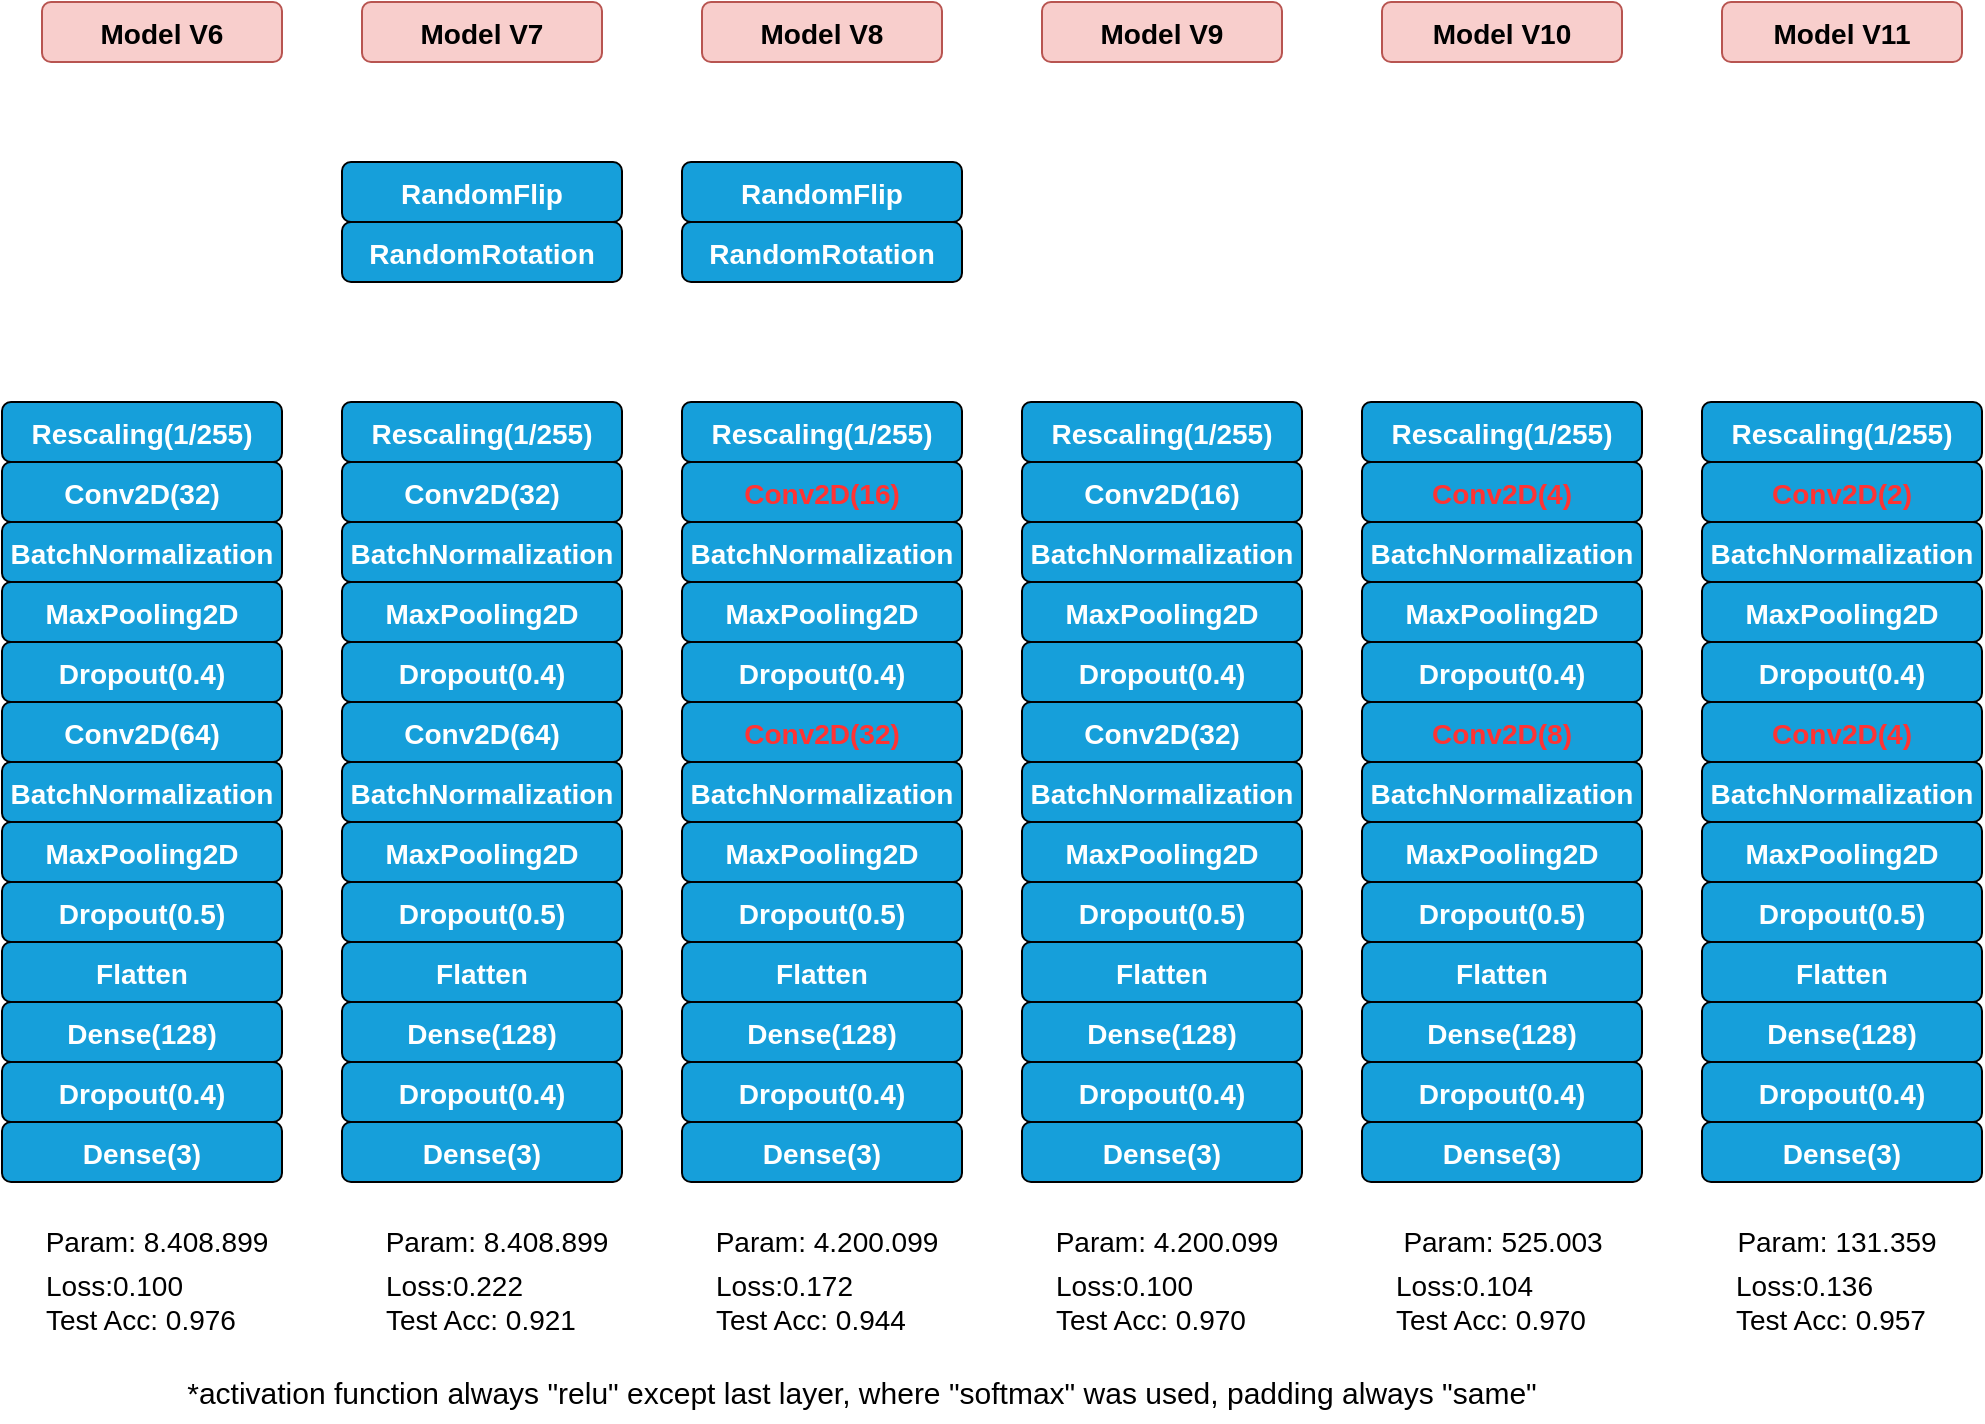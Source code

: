 <mxfile version="24.3.1" type="device">
  <diagram name="Page-1" id="97916047-d0de-89f5-080d-49f4d83e522f">
    <mxGraphModel dx="1562" dy="816" grid="1" gridSize="10" guides="1" tooltips="1" connect="1" arrows="1" fold="1" page="1" pageScale="1.5" pageWidth="1169" pageHeight="827" background="none" math="0" shadow="0">
      <root>
        <mxCell id="0" />
        <mxCell id="1" parent="0" />
        <mxCell id="12" value="Conv2D(32)" style="rounded=1;fillColor=#169fda;strokeColor=default;shadow=0;gradientColor=none;fontStyle=1;fontColor=#FFFFFF;fontSize=14;" parent="1" vertex="1">
          <mxGeometry x="240" y="630" width="140" height="30" as="geometry" />
        </mxCell>
        <mxCell id="16" value="MaxPooling2D" style="rounded=1;fillColor=#169fda;strokeColor=default;shadow=0;gradientColor=none;fontStyle=1;fontColor=#FFFFFF;fontSize=14;" parent="1" vertex="1">
          <mxGeometry x="240" y="690" width="140" height="30" as="geometry" />
        </mxCell>
        <mxCell id="21" value="Conv2D(64)" style="rounded=1;fillColor=#169fda;strokeColor=default;shadow=0;gradientColor=none;fontStyle=1;fontColor=#FFFFFF;fontSize=14;" parent="1" vertex="1">
          <mxGeometry x="240" y="750" width="140" height="30" as="geometry" />
        </mxCell>
        <mxCell id="22" value="Flatten" style="rounded=1;fillColor=#169fda;strokeColor=default;shadow=0;gradientColor=none;fontStyle=1;fontColor=#FFFFFF;fontSize=14;" parent="1" vertex="1">
          <mxGeometry x="240" y="870" width="140" height="30" as="geometry" />
        </mxCell>
        <mxCell id="26" value="Dense(128)" style="rounded=1;fillColor=#169fda;strokeColor=default;shadow=0;gradientColor=none;fontStyle=1;fontColor=#FFFFFF;fontSize=14;" parent="1" vertex="1">
          <mxGeometry x="240" y="900" width="140" height="30" as="geometry" />
        </mxCell>
        <mxCell id="27" value="Dense(3)" style="rounded=1;fillColor=#169fda;strokeColor=default;shadow=0;gradientColor=none;fontStyle=1;fontColor=#FFFFFF;fontSize=14;" parent="1" vertex="1">
          <mxGeometry x="240" y="960" width="140" height="30" as="geometry" />
        </mxCell>
        <mxCell id="SRwk9jK4E6UFYqEUvpnX-55" value="MaxPooling2D" style="rounded=1;fillColor=#169fda;strokeColor=default;shadow=0;gradientColor=none;fontStyle=1;fontColor=#FFFFFF;fontSize=14;" parent="1" vertex="1">
          <mxGeometry x="240" y="810" width="140" height="30" as="geometry" />
        </mxCell>
        <mxCell id="SRwk9jK4E6UFYqEUvpnX-64" value="Model V6" style="rounded=1;fillColor=#f8cecc;strokeColor=#b85450;shadow=0;fontStyle=1;fontSize=14;" parent="1" vertex="1">
          <mxGeometry x="260" y="400" width="120" height="30" as="geometry" />
        </mxCell>
        <mxCell id="SRwk9jK4E6UFYqEUvpnX-69" value="Model V7" style="rounded=1;fillColor=#f8cecc;strokeColor=#b85450;shadow=0;fontStyle=1;fontSize=14;" parent="1" vertex="1">
          <mxGeometry x="420" y="400" width="120" height="30" as="geometry" />
        </mxCell>
        <mxCell id="SRwk9jK4E6UFYqEUvpnX-81" value="Model V8" style="rounded=1;fillColor=#f8cecc;strokeColor=#b85450;shadow=0;fontStyle=1;fontSize=14;" parent="1" vertex="1">
          <mxGeometry x="590" y="400" width="120" height="30" as="geometry" />
        </mxCell>
        <mxCell id="SRwk9jK4E6UFYqEUvpnX-132" value="Model V9" style="rounded=1;fillColor=#f8cecc;strokeColor=#b85450;shadow=0;fontStyle=1;fontSize=14;" parent="1" vertex="1">
          <mxGeometry x="760" y="400" width="120" height="30" as="geometry" />
        </mxCell>
        <mxCell id="SRwk9jK4E6UFYqEUvpnX-133" value="Model V10" style="rounded=1;fillColor=#f8cecc;strokeColor=#b85450;shadow=0;fontStyle=1;fontSize=14;" parent="1" vertex="1">
          <mxGeometry x="930" y="400" width="120" height="30" as="geometry" />
        </mxCell>
        <mxCell id="SRwk9jK4E6UFYqEUvpnX-134" value="&lt;font style=&quot;font-size: 15px;&quot;&gt;*activation function always &quot;relu&quot; except last layer, where &quot;softmax&quot; was used, padding always &quot;same&quot;&lt;br&gt;&lt;/font&gt;" style="text;strokeColor=none;align=center;fillColor=none;html=1;verticalAlign=middle;whiteSpace=wrap;rounded=0;" parent="1" vertex="1">
          <mxGeometry x="260" y="1080" width="820" height="30" as="geometry" />
        </mxCell>
        <mxCell id="AYVebz1ddLBmzG1IyRJC-27" value="Rescaling(1/255)" style="rounded=1;fillColor=#169fda;strokeColor=default;shadow=0;gradientColor=none;fontStyle=1;fontColor=#FFFFFF;fontSize=14;" vertex="1" parent="1">
          <mxGeometry x="240" y="600" width="140" height="30" as="geometry" />
        </mxCell>
        <mxCell id="AYVebz1ddLBmzG1IyRJC-28" value="BatchNormalization" style="rounded=1;fillColor=#169fda;strokeColor=default;shadow=0;gradientColor=none;fontStyle=1;fontColor=#FFFFFF;fontSize=14;" vertex="1" parent="1">
          <mxGeometry x="240" y="660" width="140" height="30" as="geometry" />
        </mxCell>
        <mxCell id="AYVebz1ddLBmzG1IyRJC-29" value="Dropout(0.4)" style="rounded=1;fillColor=#169fda;strokeColor=default;shadow=0;gradientColor=none;fontStyle=1;fontColor=#FFFFFF;fontSize=14;" vertex="1" parent="1">
          <mxGeometry x="240" y="720" width="140" height="30" as="geometry" />
        </mxCell>
        <mxCell id="AYVebz1ddLBmzG1IyRJC-30" value="BatchNormalization" style="rounded=1;fillColor=#169fda;strokeColor=default;shadow=0;gradientColor=none;fontStyle=1;fontColor=#FFFFFF;fontSize=14;" vertex="1" parent="1">
          <mxGeometry x="240" y="780" width="140" height="30" as="geometry" />
        </mxCell>
        <mxCell id="AYVebz1ddLBmzG1IyRJC-31" value="Dropout(0.5)" style="rounded=1;fillColor=#169fda;strokeColor=default;shadow=0;gradientColor=none;fontStyle=1;fontColor=#FFFFFF;fontSize=14;" vertex="1" parent="1">
          <mxGeometry x="240" y="840" width="140" height="30" as="geometry" />
        </mxCell>
        <mxCell id="AYVebz1ddLBmzG1IyRJC-32" value="Dropout(0.4)" style="rounded=1;fillColor=#169fda;strokeColor=default;shadow=0;gradientColor=none;fontStyle=1;fontColor=#FFFFFF;fontSize=14;" vertex="1" parent="1">
          <mxGeometry x="240" y="930" width="140" height="30" as="geometry" />
        </mxCell>
        <mxCell id="AYVebz1ddLBmzG1IyRJC-33" value="Conv2D(32)" style="rounded=1;fillColor=#169fda;strokeColor=default;shadow=0;gradientColor=none;fontStyle=1;fontColor=#FFFFFF;fontSize=14;" vertex="1" parent="1">
          <mxGeometry x="410" y="630" width="140" height="30" as="geometry" />
        </mxCell>
        <mxCell id="AYVebz1ddLBmzG1IyRJC-34" value="MaxPooling2D" style="rounded=1;fillColor=#169fda;strokeColor=default;shadow=0;gradientColor=none;fontStyle=1;fontColor=#FFFFFF;fontSize=14;" vertex="1" parent="1">
          <mxGeometry x="410" y="690" width="140" height="30" as="geometry" />
        </mxCell>
        <mxCell id="AYVebz1ddLBmzG1IyRJC-35" value="Conv2D(64)" style="rounded=1;fillColor=#169fda;strokeColor=default;shadow=0;gradientColor=none;fontStyle=1;fontColor=#FFFFFF;fontSize=14;" vertex="1" parent="1">
          <mxGeometry x="410" y="750" width="140" height="30" as="geometry" />
        </mxCell>
        <mxCell id="AYVebz1ddLBmzG1IyRJC-36" value="Flatten" style="rounded=1;fillColor=#169fda;strokeColor=default;shadow=0;gradientColor=none;fontStyle=1;fontColor=#FFFFFF;fontSize=14;" vertex="1" parent="1">
          <mxGeometry x="410" y="870" width="140" height="30" as="geometry" />
        </mxCell>
        <mxCell id="AYVebz1ddLBmzG1IyRJC-37" value="Dense(128)" style="rounded=1;fillColor=#169fda;strokeColor=default;shadow=0;gradientColor=none;fontStyle=1;fontColor=#FFFFFF;fontSize=14;" vertex="1" parent="1">
          <mxGeometry x="410" y="900" width="140" height="30" as="geometry" />
        </mxCell>
        <mxCell id="AYVebz1ddLBmzG1IyRJC-38" value="Dense(3)" style="rounded=1;fillColor=#169fda;strokeColor=default;shadow=0;gradientColor=none;fontStyle=1;fontColor=#FFFFFF;fontSize=14;" vertex="1" parent="1">
          <mxGeometry x="410" y="960" width="140" height="30" as="geometry" />
        </mxCell>
        <mxCell id="AYVebz1ddLBmzG1IyRJC-39" value="MaxPooling2D" style="rounded=1;fillColor=#169fda;strokeColor=default;shadow=0;gradientColor=none;fontStyle=1;fontColor=#FFFFFF;fontSize=14;" vertex="1" parent="1">
          <mxGeometry x="410" y="810" width="140" height="30" as="geometry" />
        </mxCell>
        <mxCell id="AYVebz1ddLBmzG1IyRJC-40" value="Rescaling(1/255)" style="rounded=1;fillColor=#169fda;strokeColor=default;shadow=0;gradientColor=none;fontStyle=1;fontColor=#FFFFFF;fontSize=14;" vertex="1" parent="1">
          <mxGeometry x="410" y="600" width="140" height="30" as="geometry" />
        </mxCell>
        <mxCell id="AYVebz1ddLBmzG1IyRJC-41" value="BatchNormalization" style="rounded=1;fillColor=#169fda;strokeColor=default;shadow=0;gradientColor=none;fontStyle=1;fontColor=#FFFFFF;fontSize=14;" vertex="1" parent="1">
          <mxGeometry x="410" y="660" width="140" height="30" as="geometry" />
        </mxCell>
        <mxCell id="AYVebz1ddLBmzG1IyRJC-42" value="Dropout(0.4)" style="rounded=1;fillColor=#169fda;strokeColor=default;shadow=0;gradientColor=none;fontStyle=1;fontColor=#FFFFFF;fontSize=14;" vertex="1" parent="1">
          <mxGeometry x="410" y="720" width="140" height="30" as="geometry" />
        </mxCell>
        <mxCell id="AYVebz1ddLBmzG1IyRJC-43" value="BatchNormalization" style="rounded=1;fillColor=#169fda;strokeColor=default;shadow=0;gradientColor=none;fontStyle=1;fontColor=#FFFFFF;fontSize=14;" vertex="1" parent="1">
          <mxGeometry x="410" y="780" width="140" height="30" as="geometry" />
        </mxCell>
        <mxCell id="AYVebz1ddLBmzG1IyRJC-44" value="Dropout(0.5)" style="rounded=1;fillColor=#169fda;strokeColor=default;shadow=0;gradientColor=none;fontStyle=1;fontColor=#FFFFFF;fontSize=14;" vertex="1" parent="1">
          <mxGeometry x="410" y="840" width="140" height="30" as="geometry" />
        </mxCell>
        <mxCell id="AYVebz1ddLBmzG1IyRJC-45" value="Dropout(0.4)" style="rounded=1;fillColor=#169fda;strokeColor=default;shadow=0;gradientColor=none;fontStyle=1;fontColor=#FFFFFF;fontSize=14;" vertex="1" parent="1">
          <mxGeometry x="410" y="930" width="140" height="30" as="geometry" />
        </mxCell>
        <mxCell id="AYVebz1ddLBmzG1IyRJC-46" value="RandomFlip" style="rounded=1;fillColor=#169fda;strokeColor=default;shadow=0;gradientColor=none;fontStyle=1;fontColor=#FFFFFF;fontSize=14;" vertex="1" parent="1">
          <mxGeometry x="410" y="480" width="140" height="30" as="geometry" />
        </mxCell>
        <mxCell id="AYVebz1ddLBmzG1IyRJC-47" value="RandomRotation" style="rounded=1;fillColor=#169fda;strokeColor=default;shadow=0;gradientColor=none;fontStyle=1;fontColor=#FFFFFF;fontSize=14;" vertex="1" parent="1">
          <mxGeometry x="410" y="510" width="140" height="30" as="geometry" />
        </mxCell>
        <mxCell id="AYVebz1ddLBmzG1IyRJC-48" value="Conv2D(16)" style="rounded=1;fillColor=#169fda;strokeColor=default;shadow=0;gradientColor=none;fontStyle=1;fontColor=#FF3333;fontSize=14;" vertex="1" parent="1">
          <mxGeometry x="580" y="630" width="140" height="30" as="geometry" />
        </mxCell>
        <mxCell id="AYVebz1ddLBmzG1IyRJC-49" value="MaxPooling2D" style="rounded=1;fillColor=#169fda;strokeColor=default;shadow=0;gradientColor=none;fontStyle=1;fontColor=#FFFFFF;fontSize=14;" vertex="1" parent="1">
          <mxGeometry x="580" y="690" width="140" height="30" as="geometry" />
        </mxCell>
        <mxCell id="AYVebz1ddLBmzG1IyRJC-50" value="Conv2D(32)" style="rounded=1;fillColor=#169fda;strokeColor=default;shadow=0;gradientColor=none;fontStyle=1;fontColor=#FF3333;fontSize=14;" vertex="1" parent="1">
          <mxGeometry x="580" y="750" width="140" height="30" as="geometry" />
        </mxCell>
        <mxCell id="AYVebz1ddLBmzG1IyRJC-51" value="Flatten" style="rounded=1;fillColor=#169fda;strokeColor=default;shadow=0;gradientColor=none;fontStyle=1;fontColor=#FFFFFF;fontSize=14;" vertex="1" parent="1">
          <mxGeometry x="580" y="870" width="140" height="30" as="geometry" />
        </mxCell>
        <mxCell id="AYVebz1ddLBmzG1IyRJC-52" value="Dense(128)" style="rounded=1;fillColor=#169fda;strokeColor=default;shadow=0;gradientColor=none;fontStyle=1;fontColor=#FFFFFF;fontSize=14;" vertex="1" parent="1">
          <mxGeometry x="580" y="900" width="140" height="30" as="geometry" />
        </mxCell>
        <mxCell id="AYVebz1ddLBmzG1IyRJC-53" value="Dense(3)" style="rounded=1;fillColor=#169fda;strokeColor=default;shadow=0;gradientColor=none;fontStyle=1;fontColor=#FFFFFF;fontSize=14;" vertex="1" parent="1">
          <mxGeometry x="580" y="960" width="140" height="30" as="geometry" />
        </mxCell>
        <mxCell id="AYVebz1ddLBmzG1IyRJC-54" value="MaxPooling2D" style="rounded=1;fillColor=#169fda;strokeColor=default;shadow=0;gradientColor=none;fontStyle=1;fontColor=#FFFFFF;fontSize=14;" vertex="1" parent="1">
          <mxGeometry x="580" y="810" width="140" height="30" as="geometry" />
        </mxCell>
        <mxCell id="AYVebz1ddLBmzG1IyRJC-55" value="Rescaling(1/255)" style="rounded=1;fillColor=#169fda;strokeColor=default;shadow=0;gradientColor=none;fontStyle=1;fontColor=#FFFFFF;fontSize=14;" vertex="1" parent="1">
          <mxGeometry x="580" y="600" width="140" height="30" as="geometry" />
        </mxCell>
        <mxCell id="AYVebz1ddLBmzG1IyRJC-56" value="BatchNormalization" style="rounded=1;fillColor=#169fda;strokeColor=default;shadow=0;gradientColor=none;fontStyle=1;fontColor=#FFFFFF;fontSize=14;" vertex="1" parent="1">
          <mxGeometry x="580" y="660" width="140" height="30" as="geometry" />
        </mxCell>
        <mxCell id="AYVebz1ddLBmzG1IyRJC-57" value="Dropout(0.4)" style="rounded=1;fillColor=#169fda;strokeColor=default;shadow=0;gradientColor=none;fontStyle=1;fontColor=#FFFFFF;fontSize=14;" vertex="1" parent="1">
          <mxGeometry x="580" y="720" width="140" height="30" as="geometry" />
        </mxCell>
        <mxCell id="AYVebz1ddLBmzG1IyRJC-58" value="BatchNormalization" style="rounded=1;fillColor=#169fda;strokeColor=default;shadow=0;gradientColor=none;fontStyle=1;fontColor=#FFFFFF;fontSize=14;" vertex="1" parent="1">
          <mxGeometry x="580" y="780" width="140" height="30" as="geometry" />
        </mxCell>
        <mxCell id="AYVebz1ddLBmzG1IyRJC-59" value="Dropout(0.5)" style="rounded=1;fillColor=#169fda;strokeColor=default;shadow=0;gradientColor=none;fontStyle=1;fontColor=#FFFFFF;fontSize=14;" vertex="1" parent="1">
          <mxGeometry x="580" y="840" width="140" height="30" as="geometry" />
        </mxCell>
        <mxCell id="AYVebz1ddLBmzG1IyRJC-60" value="Dropout(0.4)" style="rounded=1;fillColor=#169fda;strokeColor=default;shadow=0;gradientColor=none;fontStyle=1;fontColor=#FFFFFF;fontSize=14;" vertex="1" parent="1">
          <mxGeometry x="580" y="930" width="140" height="30" as="geometry" />
        </mxCell>
        <mxCell id="AYVebz1ddLBmzG1IyRJC-61" value="RandomFlip" style="rounded=1;fillColor=#169fda;strokeColor=default;shadow=0;gradientColor=none;fontStyle=1;fontColor=#FFFFFF;fontSize=14;" vertex="1" parent="1">
          <mxGeometry x="580" y="480" width="140" height="30" as="geometry" />
        </mxCell>
        <mxCell id="AYVebz1ddLBmzG1IyRJC-62" value="RandomRotation" style="rounded=1;fillColor=#169fda;strokeColor=default;shadow=0;gradientColor=none;fontStyle=1;fontColor=#FFFFFF;fontSize=14;" vertex="1" parent="1">
          <mxGeometry x="580" y="510" width="140" height="30" as="geometry" />
        </mxCell>
        <mxCell id="AYVebz1ddLBmzG1IyRJC-63" value="Conv2D(16)" style="rounded=1;fillColor=#169fda;strokeColor=default;shadow=0;gradientColor=none;fontStyle=1;fontColor=#FFFFFF;fontSize=14;" vertex="1" parent="1">
          <mxGeometry x="750" y="630" width="140" height="30" as="geometry" />
        </mxCell>
        <mxCell id="AYVebz1ddLBmzG1IyRJC-64" value="MaxPooling2D" style="rounded=1;fillColor=#169fda;strokeColor=default;shadow=0;gradientColor=none;fontStyle=1;fontColor=#FFFFFF;fontSize=14;" vertex="1" parent="1">
          <mxGeometry x="750" y="690" width="140" height="30" as="geometry" />
        </mxCell>
        <mxCell id="AYVebz1ddLBmzG1IyRJC-65" value="Conv2D(32)" style="rounded=1;fillColor=#169fda;strokeColor=default;shadow=0;gradientColor=none;fontStyle=1;fontColor=#FFFFFF;fontSize=14;" vertex="1" parent="1">
          <mxGeometry x="750" y="750" width="140" height="30" as="geometry" />
        </mxCell>
        <mxCell id="AYVebz1ddLBmzG1IyRJC-66" value="Flatten" style="rounded=1;fillColor=#169fda;strokeColor=default;shadow=0;gradientColor=none;fontStyle=1;fontColor=#FFFFFF;fontSize=14;" vertex="1" parent="1">
          <mxGeometry x="750" y="870" width="140" height="30" as="geometry" />
        </mxCell>
        <mxCell id="AYVebz1ddLBmzG1IyRJC-67" value="Dense(128)" style="rounded=1;fillColor=#169fda;strokeColor=default;shadow=0;gradientColor=none;fontStyle=1;fontColor=#FFFFFF;fontSize=14;" vertex="1" parent="1">
          <mxGeometry x="750" y="900" width="140" height="30" as="geometry" />
        </mxCell>
        <mxCell id="AYVebz1ddLBmzG1IyRJC-68" value="Dense(3)" style="rounded=1;fillColor=#169fda;strokeColor=default;shadow=0;gradientColor=none;fontStyle=1;fontColor=#FFFFFF;fontSize=14;" vertex="1" parent="1">
          <mxGeometry x="750" y="960" width="140" height="30" as="geometry" />
        </mxCell>
        <mxCell id="AYVebz1ddLBmzG1IyRJC-69" value="MaxPooling2D" style="rounded=1;fillColor=#169fda;strokeColor=default;shadow=0;gradientColor=none;fontStyle=1;fontColor=#FFFFFF;fontSize=14;" vertex="1" parent="1">
          <mxGeometry x="750" y="810" width="140" height="30" as="geometry" />
        </mxCell>
        <mxCell id="AYVebz1ddLBmzG1IyRJC-70" value="Rescaling(1/255)" style="rounded=1;fillColor=#169fda;strokeColor=default;shadow=0;gradientColor=none;fontStyle=1;fontColor=#FFFFFF;fontSize=14;" vertex="1" parent="1">
          <mxGeometry x="750" y="600" width="140" height="30" as="geometry" />
        </mxCell>
        <mxCell id="AYVebz1ddLBmzG1IyRJC-71" value="BatchNormalization" style="rounded=1;fillColor=#169fda;strokeColor=default;shadow=0;gradientColor=none;fontStyle=1;fontColor=#FFFFFF;fontSize=14;" vertex="1" parent="1">
          <mxGeometry x="750" y="660" width="140" height="30" as="geometry" />
        </mxCell>
        <mxCell id="AYVebz1ddLBmzG1IyRJC-72" value="Dropout(0.4)" style="rounded=1;fillColor=#169fda;strokeColor=default;shadow=0;gradientColor=none;fontStyle=1;fontColor=#FFFFFF;fontSize=14;" vertex="1" parent="1">
          <mxGeometry x="750" y="720" width="140" height="30" as="geometry" />
        </mxCell>
        <mxCell id="AYVebz1ddLBmzG1IyRJC-73" value="BatchNormalization" style="rounded=1;fillColor=#169fda;strokeColor=default;shadow=0;gradientColor=none;fontStyle=1;fontColor=#FFFFFF;fontSize=14;" vertex="1" parent="1">
          <mxGeometry x="750" y="780" width="140" height="30" as="geometry" />
        </mxCell>
        <mxCell id="AYVebz1ddLBmzG1IyRJC-74" value="Dropout(0.5)" style="rounded=1;fillColor=#169fda;strokeColor=default;shadow=0;gradientColor=none;fontStyle=1;fontColor=#FFFFFF;fontSize=14;" vertex="1" parent="1">
          <mxGeometry x="750" y="840" width="140" height="30" as="geometry" />
        </mxCell>
        <mxCell id="AYVebz1ddLBmzG1IyRJC-75" value="Dropout(0.4)" style="rounded=1;fillColor=#169fda;strokeColor=default;shadow=0;gradientColor=none;fontStyle=1;fontColor=#FFFFFF;fontSize=14;" vertex="1" parent="1">
          <mxGeometry x="750" y="930" width="140" height="30" as="geometry" />
        </mxCell>
        <mxCell id="AYVebz1ddLBmzG1IyRJC-76" value="Conv2D(4)" style="rounded=1;fillColor=#169fda;strokeColor=default;shadow=0;gradientColor=none;fontStyle=1;fontColor=#FF3333;fontSize=14;" vertex="1" parent="1">
          <mxGeometry x="920" y="630" width="140" height="30" as="geometry" />
        </mxCell>
        <mxCell id="AYVebz1ddLBmzG1IyRJC-77" value="MaxPooling2D" style="rounded=1;fillColor=#169fda;strokeColor=default;shadow=0;gradientColor=none;fontStyle=1;fontColor=#FFFFFF;fontSize=14;" vertex="1" parent="1">
          <mxGeometry x="920" y="690" width="140" height="30" as="geometry" />
        </mxCell>
        <mxCell id="AYVebz1ddLBmzG1IyRJC-78" value="Conv2D(8)" style="rounded=1;fillColor=#169fda;strokeColor=default;shadow=0;gradientColor=none;fontStyle=1;fontColor=#FF3333;fontSize=14;" vertex="1" parent="1">
          <mxGeometry x="920" y="750" width="140" height="30" as="geometry" />
        </mxCell>
        <mxCell id="AYVebz1ddLBmzG1IyRJC-79" value="Flatten" style="rounded=1;fillColor=#169fda;strokeColor=default;shadow=0;gradientColor=none;fontStyle=1;fontColor=#FFFFFF;fontSize=14;" vertex="1" parent="1">
          <mxGeometry x="920" y="870" width="140" height="30" as="geometry" />
        </mxCell>
        <mxCell id="AYVebz1ddLBmzG1IyRJC-80" value="Dense(128)" style="rounded=1;fillColor=#169fda;strokeColor=default;shadow=0;gradientColor=none;fontStyle=1;fontColor=#FFFFFF;fontSize=14;" vertex="1" parent="1">
          <mxGeometry x="920" y="900" width="140" height="30" as="geometry" />
        </mxCell>
        <mxCell id="AYVebz1ddLBmzG1IyRJC-81" value="Dense(3)" style="rounded=1;fillColor=#169fda;strokeColor=default;shadow=0;gradientColor=none;fontStyle=1;fontColor=#FFFFFF;fontSize=14;" vertex="1" parent="1">
          <mxGeometry x="920" y="960" width="140" height="30" as="geometry" />
        </mxCell>
        <mxCell id="AYVebz1ddLBmzG1IyRJC-82" value="MaxPooling2D" style="rounded=1;fillColor=#169fda;strokeColor=default;shadow=0;gradientColor=none;fontStyle=1;fontColor=#FFFFFF;fontSize=14;" vertex="1" parent="1">
          <mxGeometry x="920" y="810" width="140" height="30" as="geometry" />
        </mxCell>
        <mxCell id="AYVebz1ddLBmzG1IyRJC-83" value="Rescaling(1/255)" style="rounded=1;fillColor=#169fda;strokeColor=default;shadow=0;gradientColor=none;fontStyle=1;fontColor=#FFFFFF;fontSize=14;" vertex="1" parent="1">
          <mxGeometry x="920" y="600" width="140" height="30" as="geometry" />
        </mxCell>
        <mxCell id="AYVebz1ddLBmzG1IyRJC-84" value="BatchNormalization" style="rounded=1;fillColor=#169fda;strokeColor=default;shadow=0;gradientColor=none;fontStyle=1;fontColor=#FFFFFF;fontSize=14;" vertex="1" parent="1">
          <mxGeometry x="920" y="660" width="140" height="30" as="geometry" />
        </mxCell>
        <mxCell id="AYVebz1ddLBmzG1IyRJC-85" value="Dropout(0.4)" style="rounded=1;fillColor=#169fda;strokeColor=default;shadow=0;gradientColor=none;fontStyle=1;fontColor=#FFFFFF;fontSize=14;" vertex="1" parent="1">
          <mxGeometry x="920" y="720" width="140" height="30" as="geometry" />
        </mxCell>
        <mxCell id="AYVebz1ddLBmzG1IyRJC-86" value="BatchNormalization" style="rounded=1;fillColor=#169fda;strokeColor=default;shadow=0;gradientColor=none;fontStyle=1;fontColor=#FFFFFF;fontSize=14;" vertex="1" parent="1">
          <mxGeometry x="920" y="780" width="140" height="30" as="geometry" />
        </mxCell>
        <mxCell id="AYVebz1ddLBmzG1IyRJC-87" value="Dropout(0.5)" style="rounded=1;fillColor=#169fda;strokeColor=default;shadow=0;gradientColor=none;fontStyle=1;fontColor=#FFFFFF;fontSize=14;" vertex="1" parent="1">
          <mxGeometry x="920" y="840" width="140" height="30" as="geometry" />
        </mxCell>
        <mxCell id="AYVebz1ddLBmzG1IyRJC-88" value="Dropout(0.4)" style="rounded=1;fillColor=#169fda;strokeColor=default;shadow=0;gradientColor=none;fontStyle=1;fontColor=#FFFFFF;fontSize=14;" vertex="1" parent="1">
          <mxGeometry x="920" y="930" width="140" height="30" as="geometry" />
        </mxCell>
        <mxCell id="AYVebz1ddLBmzG1IyRJC-89" value="Conv2D(2)" style="rounded=1;fillColor=#169fda;strokeColor=default;shadow=0;gradientColor=none;fontStyle=1;fontColor=#FF3333;fontSize=14;" vertex="1" parent="1">
          <mxGeometry x="1090" y="630" width="140" height="30" as="geometry" />
        </mxCell>
        <mxCell id="AYVebz1ddLBmzG1IyRJC-90" value="MaxPooling2D" style="rounded=1;fillColor=#169fda;strokeColor=default;shadow=0;gradientColor=none;fontStyle=1;fontColor=#FFFFFF;fontSize=14;" vertex="1" parent="1">
          <mxGeometry x="1090" y="690" width="140" height="30" as="geometry" />
        </mxCell>
        <mxCell id="AYVebz1ddLBmzG1IyRJC-91" value="Conv2D(4)" style="rounded=1;fillColor=#169fda;strokeColor=default;shadow=0;gradientColor=none;fontStyle=1;fontColor=#FF3333;fontSize=14;" vertex="1" parent="1">
          <mxGeometry x="1090" y="750" width="140" height="30" as="geometry" />
        </mxCell>
        <mxCell id="AYVebz1ddLBmzG1IyRJC-92" value="Flatten" style="rounded=1;fillColor=#169fda;strokeColor=default;shadow=0;gradientColor=none;fontStyle=1;fontColor=#FFFFFF;fontSize=14;" vertex="1" parent="1">
          <mxGeometry x="1090" y="870" width="140" height="30" as="geometry" />
        </mxCell>
        <mxCell id="AYVebz1ddLBmzG1IyRJC-93" value="Dense(128)" style="rounded=1;fillColor=#169fda;strokeColor=default;shadow=0;gradientColor=none;fontStyle=1;fontColor=#FFFFFF;fontSize=14;" vertex="1" parent="1">
          <mxGeometry x="1090" y="900" width="140" height="30" as="geometry" />
        </mxCell>
        <mxCell id="AYVebz1ddLBmzG1IyRJC-94" value="Dense(3)" style="rounded=1;fillColor=#169fda;strokeColor=default;shadow=0;gradientColor=none;fontStyle=1;fontColor=#FFFFFF;fontSize=14;" vertex="1" parent="1">
          <mxGeometry x="1090" y="960" width="140" height="30" as="geometry" />
        </mxCell>
        <mxCell id="AYVebz1ddLBmzG1IyRJC-95" value="MaxPooling2D" style="rounded=1;fillColor=#169fda;strokeColor=default;shadow=0;gradientColor=none;fontStyle=1;fontColor=#FFFFFF;fontSize=14;" vertex="1" parent="1">
          <mxGeometry x="1090" y="810" width="140" height="30" as="geometry" />
        </mxCell>
        <mxCell id="AYVebz1ddLBmzG1IyRJC-96" value="Rescaling(1/255)" style="rounded=1;fillColor=#169fda;strokeColor=default;shadow=0;gradientColor=none;fontStyle=1;fontColor=#FFFFFF;fontSize=14;" vertex="1" parent="1">
          <mxGeometry x="1090" y="600" width="140" height="30" as="geometry" />
        </mxCell>
        <mxCell id="AYVebz1ddLBmzG1IyRJC-97" value="BatchNormalization" style="rounded=1;fillColor=#169fda;strokeColor=default;shadow=0;gradientColor=none;fontStyle=1;fontColor=#FFFFFF;fontSize=14;" vertex="1" parent="1">
          <mxGeometry x="1090" y="660" width="140" height="30" as="geometry" />
        </mxCell>
        <mxCell id="AYVebz1ddLBmzG1IyRJC-98" value="Dropout(0.4)" style="rounded=1;fillColor=#169fda;strokeColor=default;shadow=0;gradientColor=none;fontStyle=1;fontColor=#FFFFFF;fontSize=14;" vertex="1" parent="1">
          <mxGeometry x="1090" y="720" width="140" height="30" as="geometry" />
        </mxCell>
        <mxCell id="AYVebz1ddLBmzG1IyRJC-99" value="BatchNormalization" style="rounded=1;fillColor=#169fda;strokeColor=default;shadow=0;gradientColor=none;fontStyle=1;fontColor=#FFFFFF;fontSize=14;" vertex="1" parent="1">
          <mxGeometry x="1090" y="780" width="140" height="30" as="geometry" />
        </mxCell>
        <mxCell id="AYVebz1ddLBmzG1IyRJC-100" value="Dropout(0.5)" style="rounded=1;fillColor=#169fda;strokeColor=default;shadow=0;gradientColor=none;fontStyle=1;fontColor=#FFFFFF;fontSize=14;" vertex="1" parent="1">
          <mxGeometry x="1090" y="840" width="140" height="30" as="geometry" />
        </mxCell>
        <mxCell id="AYVebz1ddLBmzG1IyRJC-101" value="Dropout(0.4)" style="rounded=1;fillColor=#169fda;strokeColor=default;shadow=0;gradientColor=none;fontStyle=1;fontColor=#FFFFFF;fontSize=14;" vertex="1" parent="1">
          <mxGeometry x="1090" y="930" width="140" height="30" as="geometry" />
        </mxCell>
        <mxCell id="AYVebz1ddLBmzG1IyRJC-102" value="Model V11" style="rounded=1;fillColor=#f8cecc;strokeColor=#b85450;shadow=0;fontStyle=1;fontSize=14;" vertex="1" parent="1">
          <mxGeometry x="1100" y="400" width="120" height="30" as="geometry" />
        </mxCell>
        <mxCell id="AYVebz1ddLBmzG1IyRJC-103" value="&lt;font style=&quot;font-size: 14px;&quot;&gt;Param: 131.359&lt;br&gt;&lt;/font&gt;" style="text;strokeColor=none;align=center;fillColor=none;html=1;verticalAlign=middle;whiteSpace=wrap;rounded=0;" vertex="1" parent="1">
          <mxGeometry x="1095" y="1000" width="125" height="40" as="geometry" />
        </mxCell>
        <mxCell id="AYVebz1ddLBmzG1IyRJC-104" value="&lt;font style=&quot;font-size: 14px;&quot;&gt;Param: 525.003&lt;br&gt;&lt;/font&gt;" style="text;strokeColor=none;align=center;fillColor=none;html=1;verticalAlign=middle;whiteSpace=wrap;rounded=0;" vertex="1" parent="1">
          <mxGeometry x="927.5" y="1000" width="125" height="40" as="geometry" />
        </mxCell>
        <mxCell id="AYVebz1ddLBmzG1IyRJC-105" value="&lt;font style=&quot;font-size: 14px;&quot;&gt;Param: 4.200.099&lt;br&gt;&lt;/font&gt;" style="text;strokeColor=none;align=center;fillColor=none;html=1;verticalAlign=middle;whiteSpace=wrap;rounded=0;" vertex="1" parent="1">
          <mxGeometry x="760" y="1000" width="125" height="40" as="geometry" />
        </mxCell>
        <mxCell id="AYVebz1ddLBmzG1IyRJC-106" value="&lt;font style=&quot;font-size: 14px;&quot;&gt;Param: 4.200.099&lt;br&gt;&lt;/font&gt;" style="text;strokeColor=none;align=center;fillColor=none;html=1;verticalAlign=middle;whiteSpace=wrap;rounded=0;" vertex="1" parent="1">
          <mxGeometry x="590" y="1000" width="125" height="40" as="geometry" />
        </mxCell>
        <mxCell id="AYVebz1ddLBmzG1IyRJC-107" value="&lt;font style=&quot;font-size: 14px;&quot;&gt;Param: 8.408.899&lt;br&gt;&lt;/font&gt;" style="text;strokeColor=none;align=center;fillColor=none;html=1;verticalAlign=middle;whiteSpace=wrap;rounded=0;" vertex="1" parent="1">
          <mxGeometry x="425" y="1000" width="125" height="40" as="geometry" />
        </mxCell>
        <mxCell id="AYVebz1ddLBmzG1IyRJC-108" value="&lt;font style=&quot;font-size: 14px;&quot;&gt;Param: 8.408.899&lt;br&gt;&lt;/font&gt;" style="text;strokeColor=none;align=center;fillColor=none;html=1;verticalAlign=middle;whiteSpace=wrap;rounded=0;" vertex="1" parent="1">
          <mxGeometry x="255" y="1000" width="125" height="40" as="geometry" />
        </mxCell>
        <mxCell id="AYVebz1ddLBmzG1IyRJC-109" value="&lt;div align=&quot;left&quot; style=&quot;font-size: 14px;&quot;&gt;&lt;font style=&quot;font-size: 14px;&quot;&gt;Loss:0.100&lt;/font&gt;&lt;/div&gt;&lt;div align=&quot;left&quot; style=&quot;font-size: 14px;&quot;&gt;&lt;font style=&quot;font-size: 14px;&quot;&gt;&lt;font style=&quot;font-size: 14px;&quot;&gt;Test Acc: 0.976&lt;/font&gt;&lt;br&gt;&lt;/font&gt;&lt;/div&gt;" style="text;strokeColor=none;align=left;fillColor=none;html=1;verticalAlign=middle;whiteSpace=wrap;rounded=0;" vertex="1" parent="1">
          <mxGeometry x="260" y="1030" width="125" height="40" as="geometry" />
        </mxCell>
        <mxCell id="AYVebz1ddLBmzG1IyRJC-110" value="&lt;div align=&quot;left&quot; style=&quot;font-size: 14px;&quot;&gt;&lt;font style=&quot;font-size: 14px;&quot;&gt;Loss:0.222&lt;/font&gt;&lt;/div&gt;&lt;div align=&quot;left&quot; style=&quot;font-size: 14px;&quot;&gt;&lt;font style=&quot;font-size: 14px;&quot;&gt;&lt;font style=&quot;font-size: 14px;&quot;&gt;Test Acc: 0.921&lt;/font&gt;&lt;br&gt;&lt;/font&gt;&lt;/div&gt;" style="text;strokeColor=none;align=left;fillColor=none;html=1;verticalAlign=middle;whiteSpace=wrap;rounded=0;" vertex="1" parent="1">
          <mxGeometry x="430" y="1030" width="125" height="40" as="geometry" />
        </mxCell>
        <mxCell id="AYVebz1ddLBmzG1IyRJC-112" value="&lt;div align=&quot;left&quot; style=&quot;font-size: 14px;&quot;&gt;&lt;font style=&quot;font-size: 14px;&quot;&gt;Loss:0.172&lt;/font&gt;&lt;/div&gt;&lt;div align=&quot;left&quot; style=&quot;font-size: 14px;&quot;&gt;&lt;font style=&quot;font-size: 14px;&quot;&gt;&lt;font style=&quot;font-size: 14px;&quot;&gt;Test Acc: 0.944&lt;/font&gt;&lt;br&gt;&lt;/font&gt;&lt;/div&gt;" style="text;strokeColor=none;align=left;fillColor=none;html=1;verticalAlign=middle;whiteSpace=wrap;rounded=0;" vertex="1" parent="1">
          <mxGeometry x="595" y="1030" width="125" height="40" as="geometry" />
        </mxCell>
        <mxCell id="AYVebz1ddLBmzG1IyRJC-113" value="&lt;div align=&quot;left&quot; style=&quot;font-size: 14px;&quot;&gt;&lt;font style=&quot;font-size: 14px;&quot;&gt;Loss:0.100&lt;/font&gt;&lt;/div&gt;&lt;div align=&quot;left&quot; style=&quot;font-size: 14px;&quot;&gt;&lt;font style=&quot;font-size: 14px;&quot;&gt;&lt;font style=&quot;font-size: 14px;&quot;&gt;Test Acc: 0.970&lt;/font&gt;&lt;br&gt;&lt;/font&gt;&lt;/div&gt;" style="text;strokeColor=none;align=left;fillColor=none;html=1;verticalAlign=middle;whiteSpace=wrap;rounded=0;" vertex="1" parent="1">
          <mxGeometry x="765" y="1030" width="125" height="40" as="geometry" />
        </mxCell>
        <mxCell id="AYVebz1ddLBmzG1IyRJC-114" value="&lt;div align=&quot;left&quot; style=&quot;font-size: 14px;&quot;&gt;&lt;font style=&quot;font-size: 14px;&quot;&gt;Loss:0.104&lt;/font&gt;&lt;/div&gt;&lt;div align=&quot;left&quot; style=&quot;font-size: 14px;&quot;&gt;&lt;font style=&quot;font-size: 14px;&quot;&gt;&lt;font style=&quot;font-size: 14px;&quot;&gt;Test Acc: 0.970&lt;/font&gt;&lt;br&gt;&lt;/font&gt;&lt;/div&gt;" style="text;strokeColor=none;align=left;fillColor=none;html=1;verticalAlign=middle;whiteSpace=wrap;rounded=0;" vertex="1" parent="1">
          <mxGeometry x="935" y="1030" width="125" height="40" as="geometry" />
        </mxCell>
        <mxCell id="AYVebz1ddLBmzG1IyRJC-115" value="&lt;div align=&quot;left&quot; style=&quot;font-size: 14px;&quot;&gt;&lt;font style=&quot;font-size: 14px;&quot;&gt;Loss:0.136&lt;/font&gt;&lt;/div&gt;&lt;div align=&quot;left&quot; style=&quot;font-size: 14px;&quot;&gt;&lt;font style=&quot;font-size: 14px;&quot;&gt;&lt;font style=&quot;font-size: 14px;&quot;&gt;Test Acc: 0.957&lt;/font&gt;&lt;br&gt;&lt;/font&gt;&lt;/div&gt;" style="text;strokeColor=none;align=left;fillColor=none;html=1;verticalAlign=middle;whiteSpace=wrap;rounded=0;" vertex="1" parent="1">
          <mxGeometry x="1105" y="1030" width="125" height="40" as="geometry" />
        </mxCell>
      </root>
    </mxGraphModel>
  </diagram>
</mxfile>
